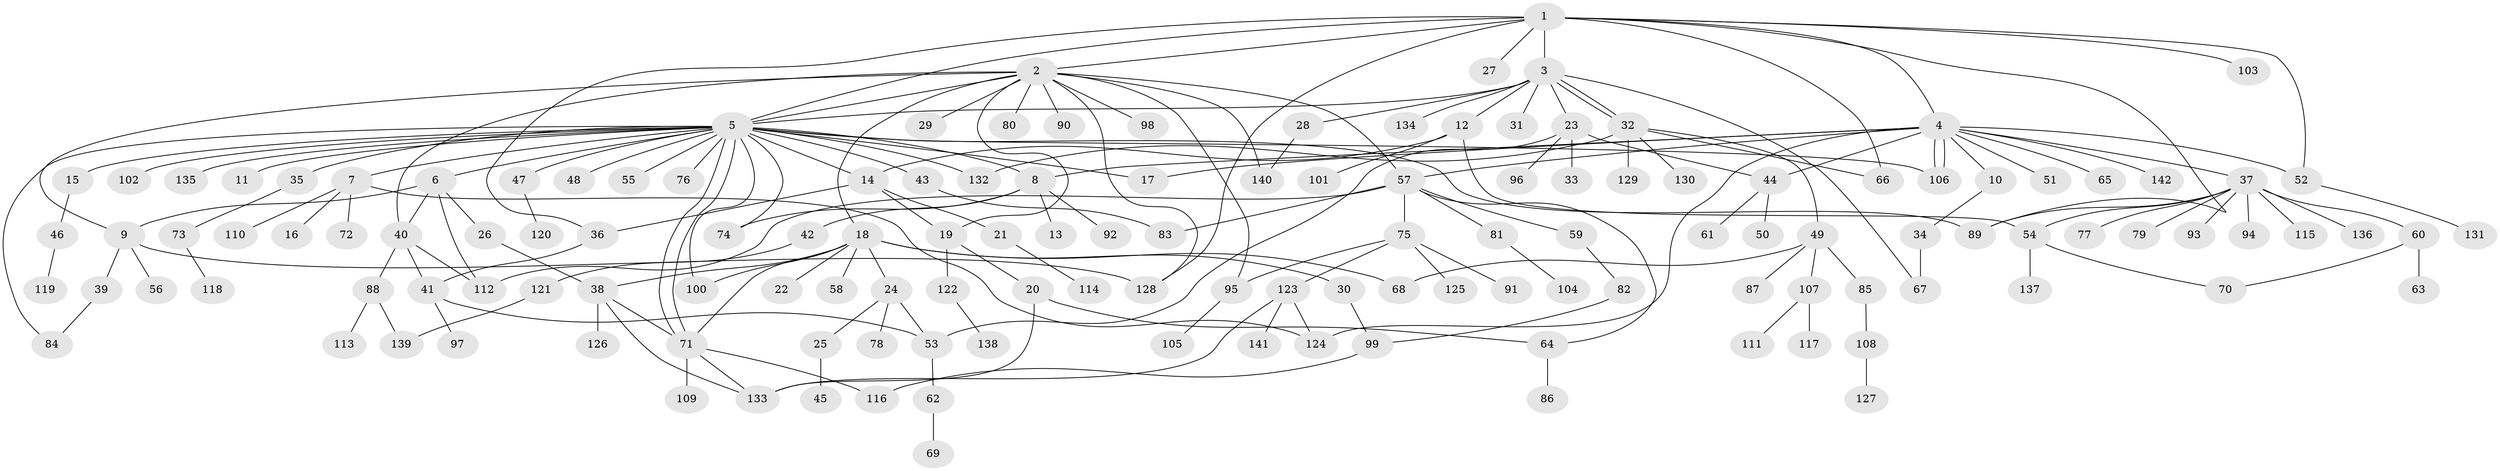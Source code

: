 // coarse degree distribution, {30: 0.009345794392523364, 12: 0.009345794392523364, 8: 0.018691588785046728, 13: 0.009345794392523364, 5: 0.056074766355140186, 4: 0.04672897196261682, 2: 0.2336448598130841, 1: 0.45794392523364486, 3: 0.11214953271028037, 10: 0.018691588785046728, 9: 0.009345794392523364, 7: 0.009345794392523364, 6: 0.009345794392523364}
// Generated by graph-tools (version 1.1) at 2025/52/02/27/25 19:52:00]
// undirected, 142 vertices, 190 edges
graph export_dot {
graph [start="1"]
  node [color=gray90,style=filled];
  1;
  2;
  3;
  4;
  5;
  6;
  7;
  8;
  9;
  10;
  11;
  12;
  13;
  14;
  15;
  16;
  17;
  18;
  19;
  20;
  21;
  22;
  23;
  24;
  25;
  26;
  27;
  28;
  29;
  30;
  31;
  32;
  33;
  34;
  35;
  36;
  37;
  38;
  39;
  40;
  41;
  42;
  43;
  44;
  45;
  46;
  47;
  48;
  49;
  50;
  51;
  52;
  53;
  54;
  55;
  56;
  57;
  58;
  59;
  60;
  61;
  62;
  63;
  64;
  65;
  66;
  67;
  68;
  69;
  70;
  71;
  72;
  73;
  74;
  75;
  76;
  77;
  78;
  79;
  80;
  81;
  82;
  83;
  84;
  85;
  86;
  87;
  88;
  89;
  90;
  91;
  92;
  93;
  94;
  95;
  96;
  97;
  98;
  99;
  100;
  101;
  102;
  103;
  104;
  105;
  106;
  107;
  108;
  109;
  110;
  111;
  112;
  113;
  114;
  115;
  116;
  117;
  118;
  119;
  120;
  121;
  122;
  123;
  124;
  125;
  126;
  127;
  128;
  129;
  130;
  131;
  132;
  133;
  134;
  135;
  136;
  137;
  138;
  139;
  140;
  141;
  142;
  1 -- 2;
  1 -- 3;
  1 -- 4;
  1 -- 5;
  1 -- 27;
  1 -- 36;
  1 -- 52;
  1 -- 66;
  1 -- 89;
  1 -- 103;
  1 -- 128;
  2 -- 5;
  2 -- 9;
  2 -- 18;
  2 -- 19;
  2 -- 29;
  2 -- 40;
  2 -- 57;
  2 -- 80;
  2 -- 90;
  2 -- 95;
  2 -- 98;
  2 -- 128;
  2 -- 140;
  3 -- 5;
  3 -- 12;
  3 -- 23;
  3 -- 28;
  3 -- 31;
  3 -- 32;
  3 -- 32;
  3 -- 67;
  3 -- 134;
  4 -- 8;
  4 -- 10;
  4 -- 17;
  4 -- 37;
  4 -- 44;
  4 -- 51;
  4 -- 52;
  4 -- 57;
  4 -- 65;
  4 -- 106;
  4 -- 106;
  4 -- 124;
  4 -- 142;
  5 -- 6;
  5 -- 7;
  5 -- 8;
  5 -- 11;
  5 -- 14;
  5 -- 15;
  5 -- 17;
  5 -- 35;
  5 -- 43;
  5 -- 47;
  5 -- 48;
  5 -- 55;
  5 -- 71;
  5 -- 71;
  5 -- 74;
  5 -- 76;
  5 -- 84;
  5 -- 89;
  5 -- 100;
  5 -- 102;
  5 -- 106;
  5 -- 132;
  5 -- 135;
  6 -- 9;
  6 -- 26;
  6 -- 40;
  6 -- 112;
  7 -- 16;
  7 -- 72;
  7 -- 110;
  7 -- 124;
  8 -- 13;
  8 -- 42;
  8 -- 74;
  8 -- 92;
  9 -- 39;
  9 -- 56;
  9 -- 128;
  10 -- 34;
  12 -- 14;
  12 -- 54;
  12 -- 101;
  14 -- 19;
  14 -- 21;
  14 -- 36;
  15 -- 46;
  18 -- 22;
  18 -- 24;
  18 -- 30;
  18 -- 38;
  18 -- 58;
  18 -- 68;
  18 -- 71;
  18 -- 100;
  19 -- 20;
  19 -- 122;
  20 -- 64;
  20 -- 133;
  21 -- 114;
  23 -- 33;
  23 -- 44;
  23 -- 53;
  23 -- 96;
  24 -- 25;
  24 -- 53;
  24 -- 78;
  25 -- 45;
  26 -- 38;
  28 -- 140;
  30 -- 99;
  32 -- 49;
  32 -- 66;
  32 -- 129;
  32 -- 130;
  32 -- 132;
  34 -- 67;
  35 -- 73;
  36 -- 41;
  37 -- 54;
  37 -- 60;
  37 -- 77;
  37 -- 79;
  37 -- 89;
  37 -- 93;
  37 -- 94;
  37 -- 115;
  37 -- 136;
  38 -- 71;
  38 -- 126;
  38 -- 133;
  39 -- 84;
  40 -- 41;
  40 -- 88;
  40 -- 112;
  41 -- 53;
  41 -- 97;
  42 -- 121;
  43 -- 83;
  44 -- 50;
  44 -- 61;
  46 -- 119;
  47 -- 120;
  49 -- 68;
  49 -- 85;
  49 -- 87;
  49 -- 107;
  52 -- 131;
  53 -- 62;
  54 -- 70;
  54 -- 137;
  57 -- 59;
  57 -- 64;
  57 -- 75;
  57 -- 81;
  57 -- 83;
  57 -- 112;
  59 -- 82;
  60 -- 63;
  60 -- 70;
  62 -- 69;
  64 -- 86;
  71 -- 109;
  71 -- 116;
  71 -- 133;
  73 -- 118;
  75 -- 91;
  75 -- 95;
  75 -- 123;
  75 -- 125;
  81 -- 104;
  82 -- 99;
  85 -- 108;
  88 -- 113;
  88 -- 139;
  95 -- 105;
  99 -- 116;
  107 -- 111;
  107 -- 117;
  108 -- 127;
  121 -- 139;
  122 -- 138;
  123 -- 124;
  123 -- 133;
  123 -- 141;
}
